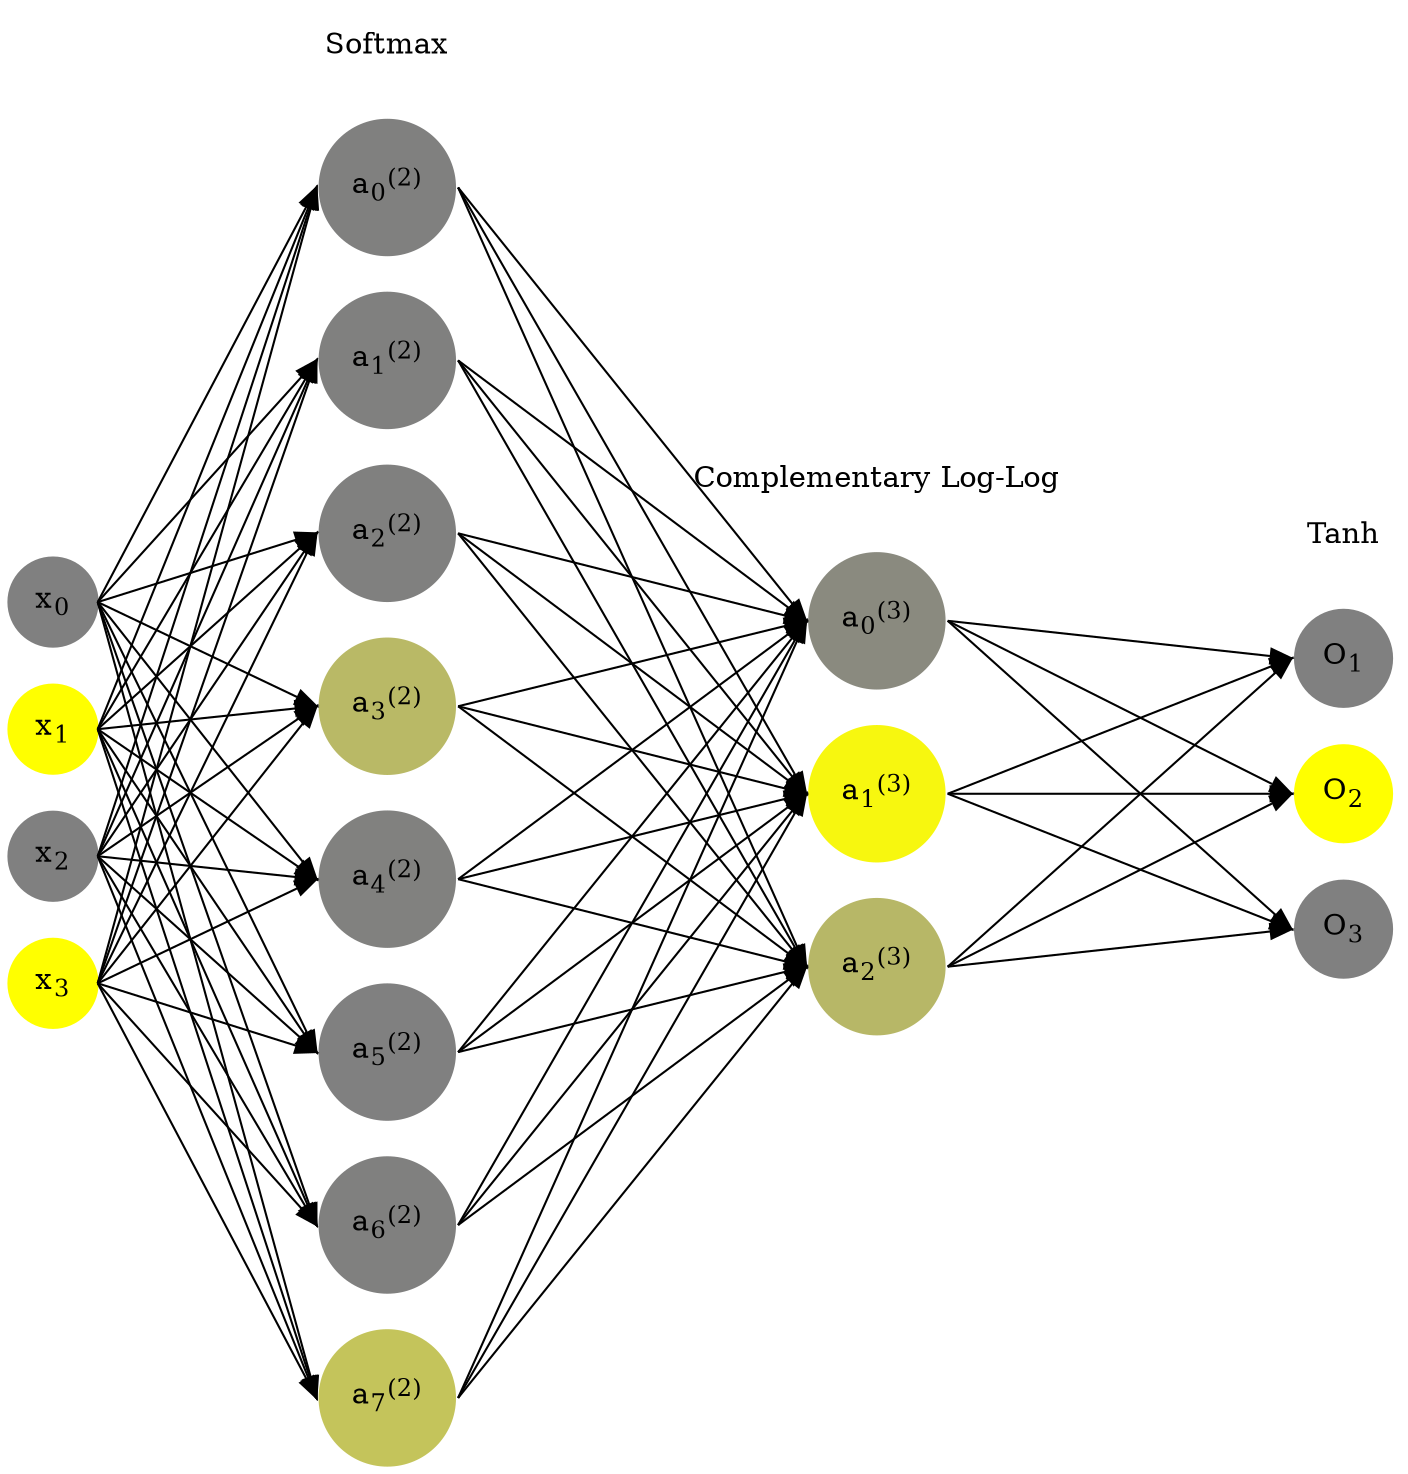 digraph G {
	rankdir = LR;
	splines=false;
	edge[style=invis];
	ranksep= 1.4;
	{
	node [shape=circle, color="0.1667, 0.0, 0.5", style=filled, fillcolor="0.1667, 0.0, 0.5"];
	x0 [label=<x<sub>0</sub>>];
	}
	{
	node [shape=circle, color="0.1667, 1.0, 1.0", style=filled, fillcolor="0.1667, 1.0, 1.0"];
	x1 [label=<x<sub>1</sub>>];
	}
	{
	node [shape=circle, color="0.1667, 0.0, 0.5", style=filled, fillcolor="0.1667, 0.0, 0.5"];
	x2 [label=<x<sub>2</sub>>];
	}
	{
	node [shape=circle, color="0.1667, 1.0, 1.0", style=filled, fillcolor="0.1667, 1.0, 1.0"];
	x3 [label=<x<sub>3</sub>>];
	}
	{
	node [shape=circle, color="0.1667, 0.003023, 0.501511", style=filled, fillcolor="0.1667, 0.003023, 0.501511"];
	a02 [label=<a<sub>0</sub><sup>(2)</sup>>];
	}
	{
	node [shape=circle, color="0.1667, 0.004522, 0.502261", style=filled, fillcolor="0.1667, 0.004522, 0.502261"];
	a12 [label=<a<sub>1</sub><sup>(2)</sup>>];
	}
	{
	node [shape=circle, color="0.1667, 0.000076, 0.500038", style=filled, fillcolor="0.1667, 0.000076, 0.500038"];
	a22 [label=<a<sub>2</sub><sup>(2)</sup>>];
	}
	{
	node [shape=circle, color="0.1667, 0.450666, 0.725333", style=filled, fillcolor="0.1667, 0.450666, 0.725333"];
	a32 [label=<a<sub>3</sub><sup>(2)</sup>>];
	}
	{
	node [shape=circle, color="0.1667, 0.008189, 0.504095", style=filled, fillcolor="0.1667, 0.008189, 0.504095"];
	a42 [label=<a<sub>4</sub><sup>(2)</sup>>];
	}
	{
	node [shape=circle, color="0.1667, 0.000321, 0.500161", style=filled, fillcolor="0.1667, 0.000321, 0.500161"];
	a52 [label=<a<sub>5</sub><sup>(2)</sup>>];
	}
	{
	node [shape=circle, color="0.1667, 0.000093, 0.500046", style=filled, fillcolor="0.1667, 0.000093, 0.500046"];
	a62 [label=<a<sub>6</sub><sup>(2)</sup>>];
	}
	{
	node [shape=circle, color="0.1667, 0.533111, 0.766555", style=filled, fillcolor="0.1667, 0.533111, 0.766555"];
	a72 [label=<a<sub>7</sub><sup>(2)</sup>>];
	}
	{
	node [shape=circle, color="0.1667, 0.079208, 0.539604", style=filled, fillcolor="0.1667, 0.079208, 0.539604"];
	a03 [label=<a<sub>0</sub><sup>(3)</sup>>];
	}
	{
	node [shape=circle, color="0.1667, 0.936932, 0.968466", style=filled, fillcolor="0.1667, 0.936932, 0.968466"];
	a13 [label=<a<sub>1</sub><sup>(3)</sup>>];
	}
	{
	node [shape=circle, color="0.1667, 0.436085, 0.718043", style=filled, fillcolor="0.1667, 0.436085, 0.718043"];
	a23 [label=<a<sub>2</sub><sup>(3)</sup>>];
	}
	{
	node [shape=circle, color="0.1667, 0.0, 0.5", style=filled, fillcolor="0.1667, 0.0, 0.5"];
	O1 [label=<O<sub>1</sub>>];
	}
	{
	node [shape=circle, color="0.1667, 1.0, 1.0", style=filled, fillcolor="0.1667, 1.0, 1.0"];
	O2 [label=<O<sub>2</sub>>];
	}
	{
	node [shape=circle, color="0.1667, 0.0, 0.5", style=filled, fillcolor="0.1667, 0.0, 0.5"];
	O3 [label=<O<sub>3</sub>>];
	}
	{
	rank=same;
	x0->x1->x2->x3;
	}
	{
	rank=same;
	a02->a12->a22->a32->a42->a52->a62->a72;
	}
	{
	rank=same;
	a03->a13->a23;
	}
	{
	rank=same;
	O1->O2->O3;
	}
	l1 [shape=plaintext,label="Softmax"];
	l1->a02;
	{rank=same; l1;a02};
	l2 [shape=plaintext,label="Complementary Log-Log"];
	l2->a03;
	{rank=same; l2;a03};
	l3 [shape=plaintext,label="Tanh"];
	l3->O1;
	{rank=same; l3;O1};
edge[style=solid, tailport=e, headport=w];
	{x0;x1;x2;x3} -> {a02;a12;a22;a32;a42;a52;a62;a72};
	{a02;a12;a22;a32;a42;a52;a62;a72} -> {a03;a13;a23};
	{a03;a13;a23} -> {O1,O2,O3};
}